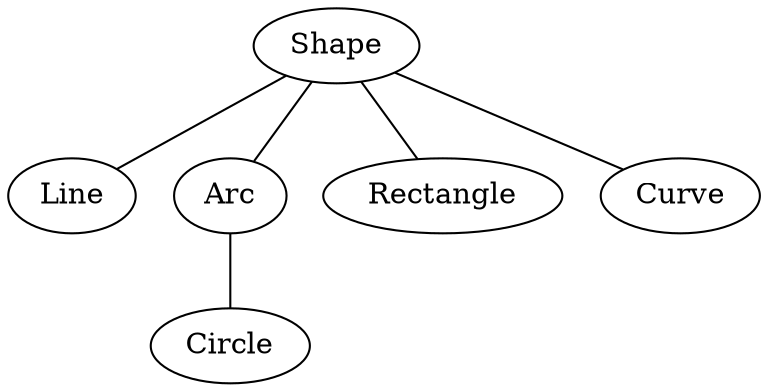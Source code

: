 digraph {
 "Shape" -> "Line" [dir=none];
 "Shape" -> "Arc" [dir=none];
 "Shape" -> "Rectangle" [dir=none];
 "Shape" -> "Curve" [dir=none];
 "Arc" -> "Circle" [dir=none];
}
